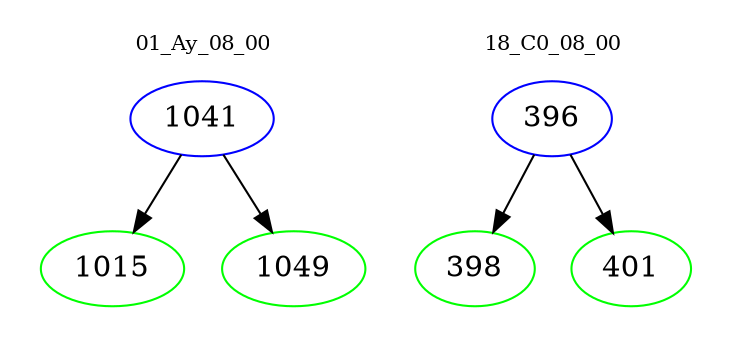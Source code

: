 digraph{
subgraph cluster_0 {
color = white
label = "01_Ay_08_00";
fontsize=10;
T0_1041 [label="1041", color="blue"]
T0_1041 -> T0_1015 [color="black"]
T0_1015 [label="1015", color="green"]
T0_1041 -> T0_1049 [color="black"]
T0_1049 [label="1049", color="green"]
}
subgraph cluster_1 {
color = white
label = "18_C0_08_00";
fontsize=10;
T1_396 [label="396", color="blue"]
T1_396 -> T1_398 [color="black"]
T1_398 [label="398", color="green"]
T1_396 -> T1_401 [color="black"]
T1_401 [label="401", color="green"]
}
}
